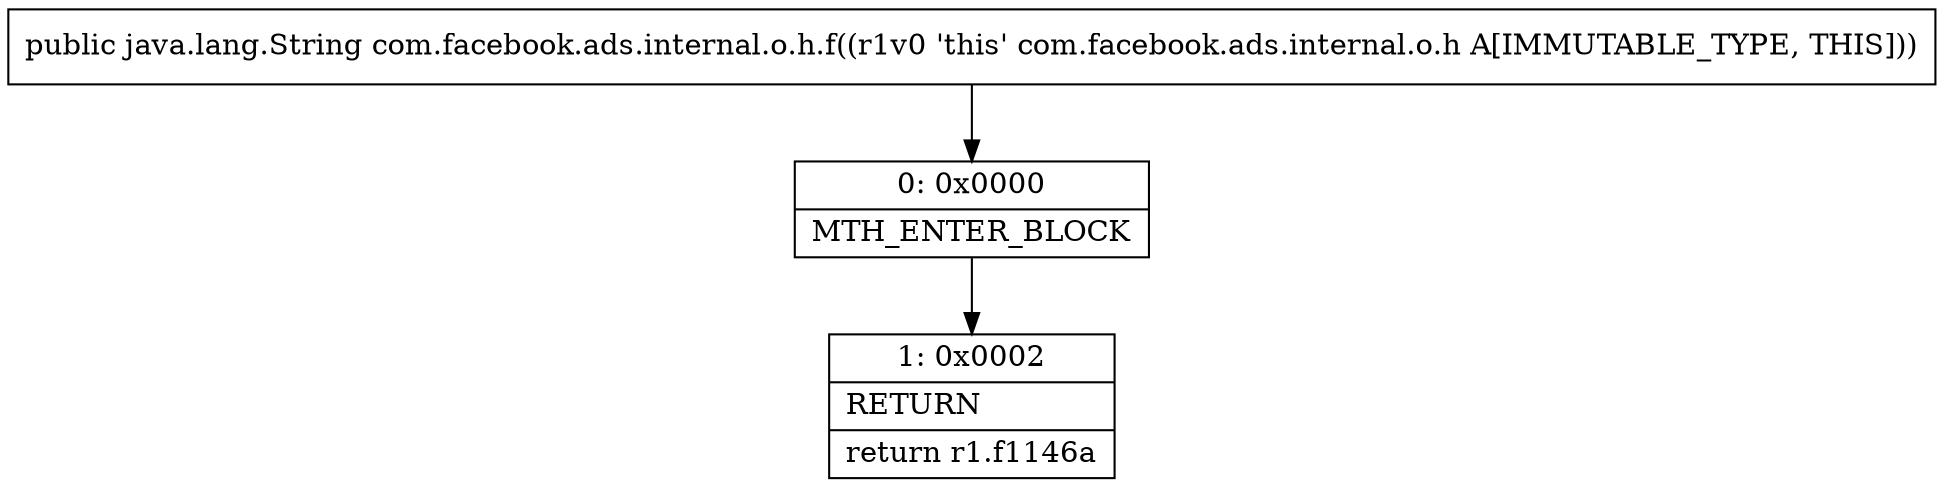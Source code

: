digraph "CFG forcom.facebook.ads.internal.o.h.f()Ljava\/lang\/String;" {
Node_0 [shape=record,label="{0\:\ 0x0000|MTH_ENTER_BLOCK\l}"];
Node_1 [shape=record,label="{1\:\ 0x0002|RETURN\l|return r1.f1146a\l}"];
MethodNode[shape=record,label="{public java.lang.String com.facebook.ads.internal.o.h.f((r1v0 'this' com.facebook.ads.internal.o.h A[IMMUTABLE_TYPE, THIS])) }"];
MethodNode -> Node_0;
Node_0 -> Node_1;
}

